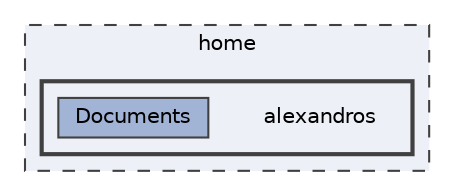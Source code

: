 digraph "/home/alexandros"
{
 // LATEX_PDF_SIZE
  bgcolor="transparent";
  edge [fontname=Helvetica,fontsize=10,labelfontname=Helvetica,labelfontsize=10];
  node [fontname=Helvetica,fontsize=10,shape=box,height=0.2,width=0.4];
  compound=true
  subgraph clusterdir_43e0a1f539e00dcfa1a6bc4d4fee4fc2 {
    graph [ bgcolor="#edf0f7", pencolor="grey25", label="home", fontname=Helvetica,fontsize=10 style="filled,dashed", URL="dir_43e0a1f539e00dcfa1a6bc4d4fee4fc2.html",tooltip=""]
  subgraph clusterdir_c8764803e4c72cb3d2eda0b6c177fc54 {
    graph [ bgcolor="#edf0f7", pencolor="grey25", label="", fontname=Helvetica,fontsize=10 style="filled,bold", URL="dir_c8764803e4c72cb3d2eda0b6c177fc54.html",tooltip=""]
    dir_c8764803e4c72cb3d2eda0b6c177fc54 [shape=plaintext, label="alexandros"];
  dir_b820fd5895a5f46bdff4cc65ddc32717 [label="Documents", fillcolor="#a2b4d6", color="grey25", style="filled", URL="dir_b820fd5895a5f46bdff4cc65ddc32717.html",tooltip=""];
  }
  }
}
